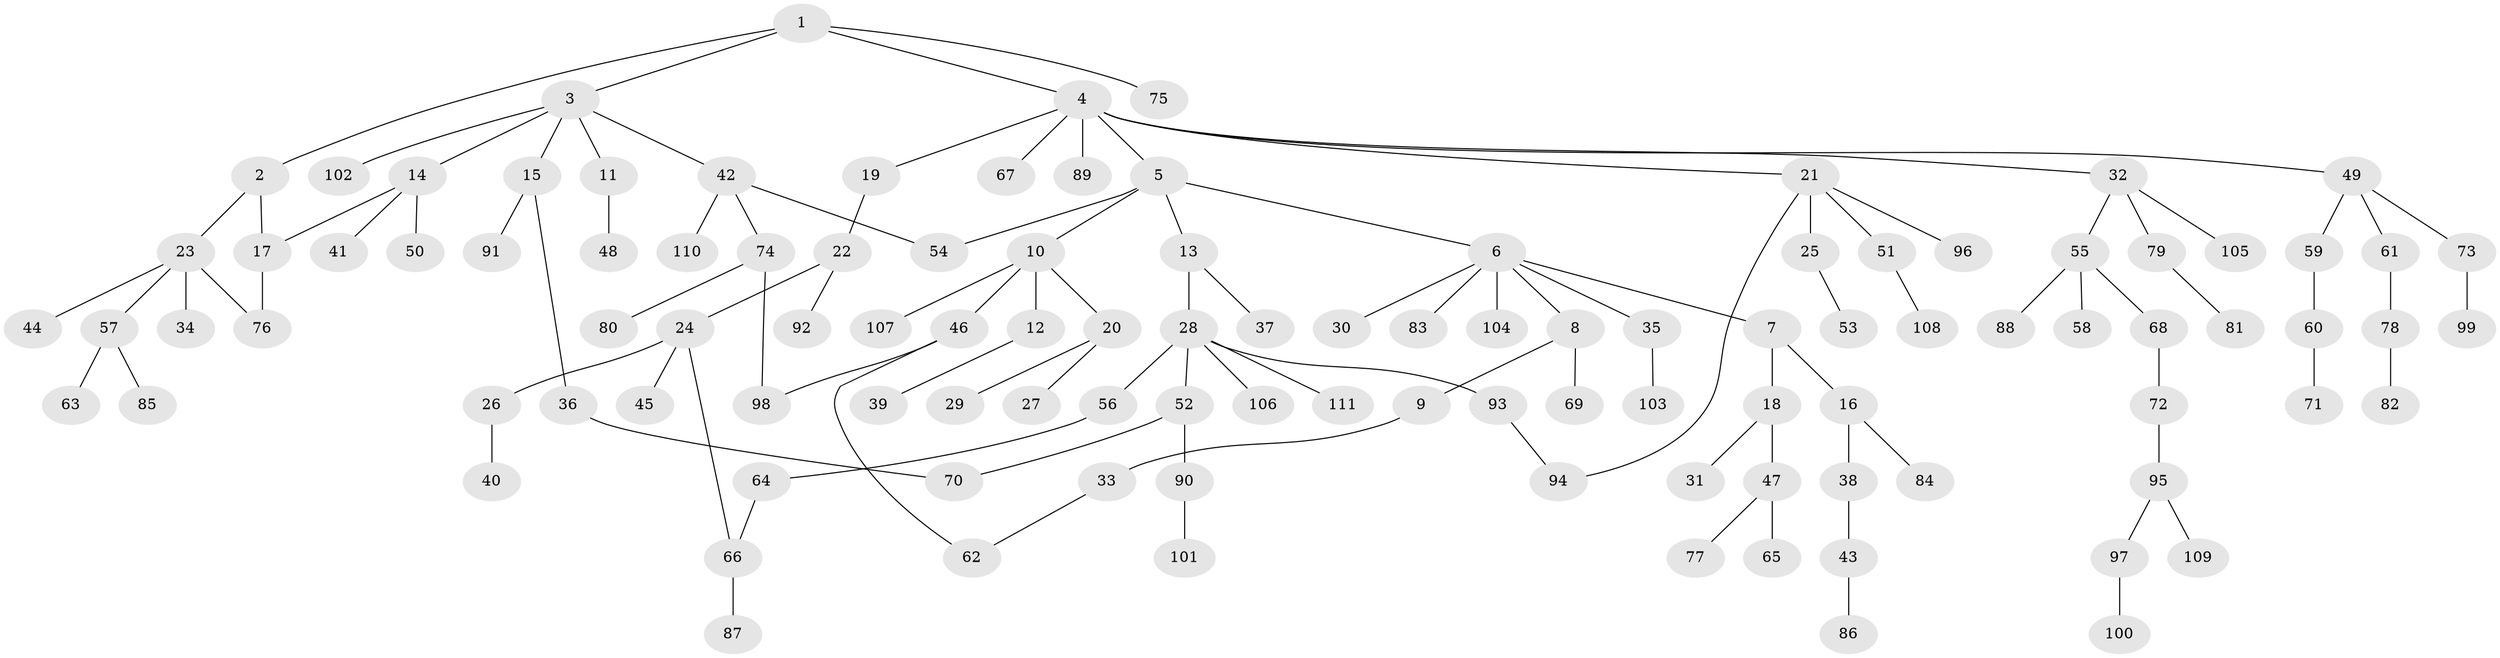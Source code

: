// Generated by graph-tools (version 1.1) at 2025/01/03/09/25 03:01:01]
// undirected, 111 vertices, 118 edges
graph export_dot {
graph [start="1"]
  node [color=gray90,style=filled];
  1;
  2;
  3;
  4;
  5;
  6;
  7;
  8;
  9;
  10;
  11;
  12;
  13;
  14;
  15;
  16;
  17;
  18;
  19;
  20;
  21;
  22;
  23;
  24;
  25;
  26;
  27;
  28;
  29;
  30;
  31;
  32;
  33;
  34;
  35;
  36;
  37;
  38;
  39;
  40;
  41;
  42;
  43;
  44;
  45;
  46;
  47;
  48;
  49;
  50;
  51;
  52;
  53;
  54;
  55;
  56;
  57;
  58;
  59;
  60;
  61;
  62;
  63;
  64;
  65;
  66;
  67;
  68;
  69;
  70;
  71;
  72;
  73;
  74;
  75;
  76;
  77;
  78;
  79;
  80;
  81;
  82;
  83;
  84;
  85;
  86;
  87;
  88;
  89;
  90;
  91;
  92;
  93;
  94;
  95;
  96;
  97;
  98;
  99;
  100;
  101;
  102;
  103;
  104;
  105;
  106;
  107;
  108;
  109;
  110;
  111;
  1 -- 2;
  1 -- 3;
  1 -- 4;
  1 -- 75;
  2 -- 17;
  2 -- 23;
  3 -- 11;
  3 -- 14;
  3 -- 15;
  3 -- 42;
  3 -- 102;
  4 -- 5;
  4 -- 19;
  4 -- 21;
  4 -- 32;
  4 -- 49;
  4 -- 67;
  4 -- 89;
  5 -- 6;
  5 -- 10;
  5 -- 13;
  5 -- 54;
  6 -- 7;
  6 -- 8;
  6 -- 30;
  6 -- 35;
  6 -- 83;
  6 -- 104;
  7 -- 16;
  7 -- 18;
  8 -- 9;
  8 -- 69;
  9 -- 33;
  10 -- 12;
  10 -- 20;
  10 -- 46;
  10 -- 107;
  11 -- 48;
  12 -- 39;
  13 -- 28;
  13 -- 37;
  14 -- 41;
  14 -- 50;
  14 -- 17;
  15 -- 36;
  15 -- 91;
  16 -- 38;
  16 -- 84;
  17 -- 76;
  18 -- 31;
  18 -- 47;
  19 -- 22;
  20 -- 27;
  20 -- 29;
  21 -- 25;
  21 -- 51;
  21 -- 94;
  21 -- 96;
  22 -- 24;
  22 -- 92;
  23 -- 34;
  23 -- 44;
  23 -- 57;
  23 -- 76;
  24 -- 26;
  24 -- 45;
  24 -- 66;
  25 -- 53;
  26 -- 40;
  28 -- 52;
  28 -- 56;
  28 -- 93;
  28 -- 106;
  28 -- 111;
  32 -- 55;
  32 -- 79;
  32 -- 105;
  33 -- 62;
  35 -- 103;
  36 -- 70;
  38 -- 43;
  42 -- 74;
  42 -- 110;
  42 -- 54;
  43 -- 86;
  46 -- 98;
  46 -- 62;
  47 -- 65;
  47 -- 77;
  49 -- 59;
  49 -- 61;
  49 -- 73;
  51 -- 108;
  52 -- 90;
  52 -- 70;
  55 -- 58;
  55 -- 68;
  55 -- 88;
  56 -- 64;
  57 -- 63;
  57 -- 85;
  59 -- 60;
  60 -- 71;
  61 -- 78;
  64 -- 66;
  66 -- 87;
  68 -- 72;
  72 -- 95;
  73 -- 99;
  74 -- 80;
  74 -- 98;
  78 -- 82;
  79 -- 81;
  90 -- 101;
  93 -- 94;
  95 -- 97;
  95 -- 109;
  97 -- 100;
}
